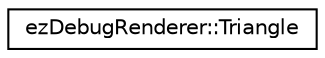 digraph "Graphical Class Hierarchy"
{
 // LATEX_PDF_SIZE
  edge [fontname="Helvetica",fontsize="10",labelfontname="Helvetica",labelfontsize="10"];
  node [fontname="Helvetica",fontsize="10",shape=record];
  rankdir="LR";
  Node0 [label="ezDebugRenderer::Triangle",height=0.2,width=0.4,color="black", fillcolor="white", style="filled",URL="$d5/d3a/structez_debug_renderer_1_1_triangle.htm",tooltip=" "];
}
